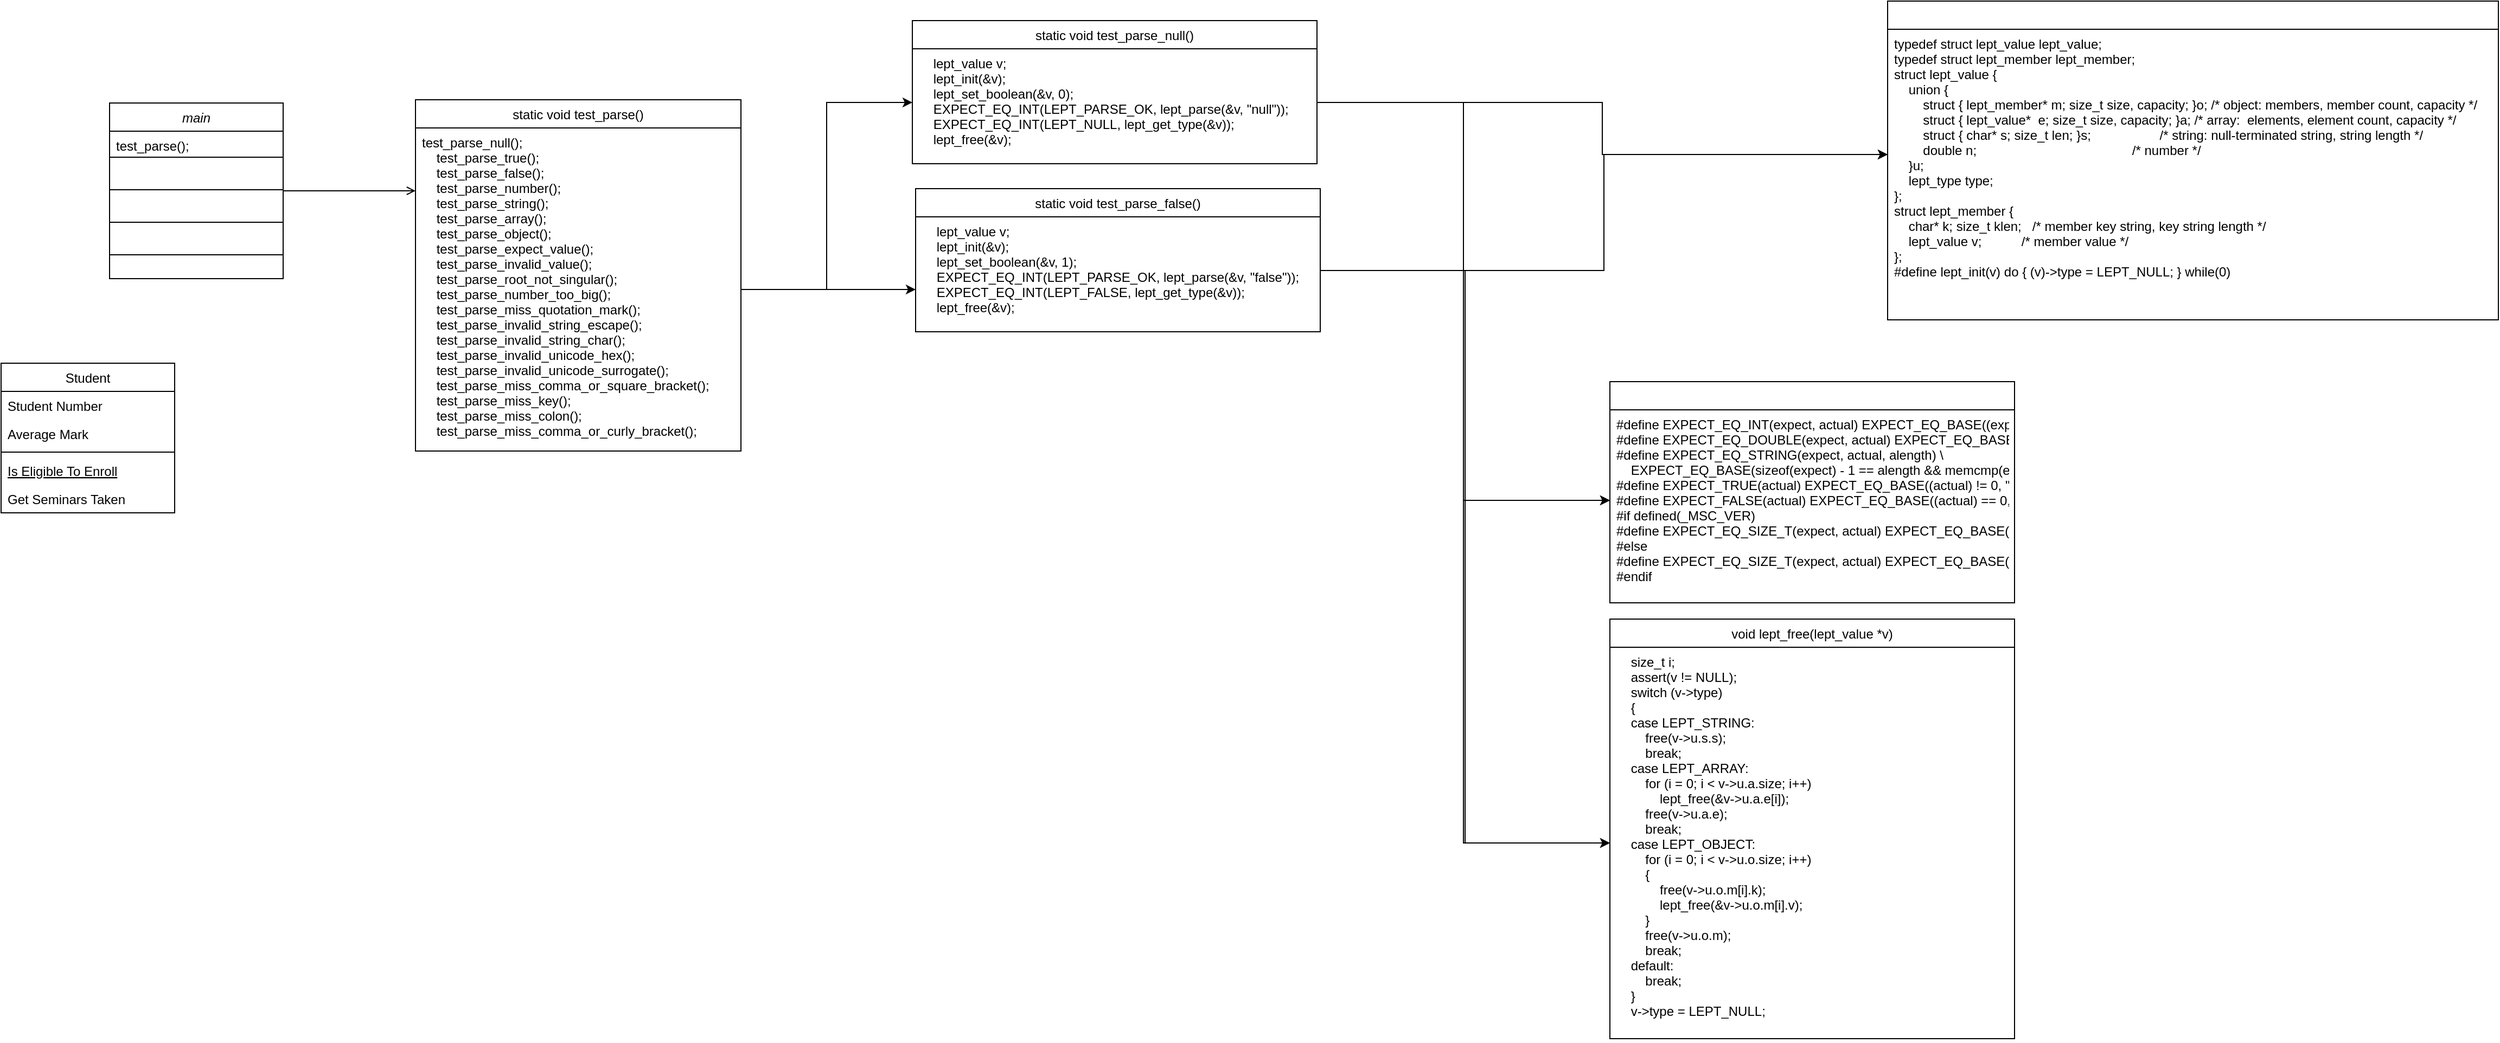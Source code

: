 <mxfile version="16.2.4" type="github">
  <diagram id="C5RBs43oDa-KdzZeNtuy" name="Page-1">
    <mxGraphModel dx="1022" dy="680" grid="0" gridSize="10" guides="1" tooltips="1" connect="1" arrows="1" fold="1" page="1" pageScale="1" pageWidth="827" pageHeight="1169" math="0" shadow="0">
      <root>
        <mxCell id="WIyWlLk6GJQsqaUBKTNV-0" />
        <mxCell id="WIyWlLk6GJQsqaUBKTNV-1" parent="WIyWlLk6GJQsqaUBKTNV-0" />
        <mxCell id="zkfFHV4jXpPFQw0GAbJ--0" value="main" style="swimlane;fontStyle=2;align=center;verticalAlign=top;childLayout=stackLayout;horizontal=1;startSize=26;horizontalStack=0;resizeParent=1;resizeLast=0;collapsible=1;marginBottom=0;rounded=0;shadow=0;strokeWidth=1;" parent="WIyWlLk6GJQsqaUBKTNV-1" vertex="1">
          <mxGeometry x="220" y="120" width="160" height="162" as="geometry">
            <mxRectangle x="230" y="140" width="160" height="26" as="alternateBounds" />
          </mxGeometry>
        </mxCell>
        <mxCell id="zkfFHV4jXpPFQw0GAbJ--2" value="test_parse();" style="text;align=left;verticalAlign=top;spacingLeft=4;spacingRight=4;overflow=hidden;rotatable=0;points=[[0,0.5],[1,0.5]];portConstraint=eastwest;rounded=0;shadow=0;html=0;" parent="zkfFHV4jXpPFQw0GAbJ--0" vertex="1">
          <mxGeometry y="26" width="160" height="24" as="geometry" />
        </mxCell>
        <mxCell id="sCHJDBj7X4OSug-iv9Cr-2" value="&#xa;&#xa;&#xa;" style="text;align=left;verticalAlign=top;spacingLeft=4;spacingRight=4;overflow=hidden;rotatable=0;points=[[0,0.5],[1,0.5]];portConstraint=eastwest;rounded=0;shadow=0;html=0;strokeColor=default;" vertex="1" parent="zkfFHV4jXpPFQw0GAbJ--0">
          <mxGeometry y="50" width="160" height="30" as="geometry" />
        </mxCell>
        <mxCell id="zkfFHV4jXpPFQw0GAbJ--3" value="&#xa;&#xa;&#xa;" style="text;align=left;verticalAlign=top;spacingLeft=4;spacingRight=4;overflow=hidden;rotatable=0;points=[[0,0.5],[1,0.5]];portConstraint=eastwest;rounded=0;shadow=0;html=0;strokeColor=default;" parent="zkfFHV4jXpPFQw0GAbJ--0" vertex="1">
          <mxGeometry y="80" width="160" height="30" as="geometry" />
        </mxCell>
        <mxCell id="sCHJDBj7X4OSug-iv9Cr-3" value="&#xa;&#xa;&#xa;" style="text;align=left;verticalAlign=top;spacingLeft=4;spacingRight=4;overflow=hidden;rotatable=0;points=[[0,0.5],[1,0.5]];portConstraint=eastwest;rounded=0;shadow=0;html=0;strokeColor=default;" vertex="1" parent="zkfFHV4jXpPFQw0GAbJ--0">
          <mxGeometry y="110" width="160" height="30" as="geometry" />
        </mxCell>
        <mxCell id="zkfFHV4jXpPFQw0GAbJ--6" value="Student" style="swimlane;fontStyle=0;align=center;verticalAlign=top;childLayout=stackLayout;horizontal=1;startSize=26;horizontalStack=0;resizeParent=1;resizeLast=0;collapsible=1;marginBottom=0;rounded=0;shadow=0;strokeWidth=1;" parent="WIyWlLk6GJQsqaUBKTNV-1" vertex="1">
          <mxGeometry x="120" y="360" width="160" height="138" as="geometry">
            <mxRectangle x="130" y="380" width="160" height="26" as="alternateBounds" />
          </mxGeometry>
        </mxCell>
        <mxCell id="zkfFHV4jXpPFQw0GAbJ--7" value="Student Number" style="text;align=left;verticalAlign=top;spacingLeft=4;spacingRight=4;overflow=hidden;rotatable=0;points=[[0,0.5],[1,0.5]];portConstraint=eastwest;" parent="zkfFHV4jXpPFQw0GAbJ--6" vertex="1">
          <mxGeometry y="26" width="160" height="26" as="geometry" />
        </mxCell>
        <mxCell id="zkfFHV4jXpPFQw0GAbJ--8" value="Average Mark" style="text;align=left;verticalAlign=top;spacingLeft=4;spacingRight=4;overflow=hidden;rotatable=0;points=[[0,0.5],[1,0.5]];portConstraint=eastwest;rounded=0;shadow=0;html=0;" parent="zkfFHV4jXpPFQw0GAbJ--6" vertex="1">
          <mxGeometry y="52" width="160" height="26" as="geometry" />
        </mxCell>
        <mxCell id="zkfFHV4jXpPFQw0GAbJ--9" value="" style="line;html=1;strokeWidth=1;align=left;verticalAlign=middle;spacingTop=-1;spacingLeft=3;spacingRight=3;rotatable=0;labelPosition=right;points=[];portConstraint=eastwest;" parent="zkfFHV4jXpPFQw0GAbJ--6" vertex="1">
          <mxGeometry y="78" width="160" height="8" as="geometry" />
        </mxCell>
        <mxCell id="zkfFHV4jXpPFQw0GAbJ--10" value="Is Eligible To Enroll" style="text;align=left;verticalAlign=top;spacingLeft=4;spacingRight=4;overflow=hidden;rotatable=0;points=[[0,0.5],[1,0.5]];portConstraint=eastwest;fontStyle=4" parent="zkfFHV4jXpPFQw0GAbJ--6" vertex="1">
          <mxGeometry y="86" width="160" height="26" as="geometry" />
        </mxCell>
        <mxCell id="zkfFHV4jXpPFQw0GAbJ--11" value="Get Seminars Taken" style="text;align=left;verticalAlign=top;spacingLeft=4;spacingRight=4;overflow=hidden;rotatable=0;points=[[0,0.5],[1,0.5]];portConstraint=eastwest;" parent="zkfFHV4jXpPFQw0GAbJ--6" vertex="1">
          <mxGeometry y="112" width="160" height="26" as="geometry" />
        </mxCell>
        <mxCell id="zkfFHV4jXpPFQw0GAbJ--17" value="static void test_parse()" style="swimlane;fontStyle=0;align=center;verticalAlign=top;childLayout=stackLayout;horizontal=1;startSize=26;horizontalStack=0;resizeParent=1;resizeLast=0;collapsible=1;marginBottom=0;rounded=0;shadow=0;strokeWidth=1;" parent="WIyWlLk6GJQsqaUBKTNV-1" vertex="1">
          <mxGeometry x="502" y="117" width="300" height="324" as="geometry">
            <mxRectangle x="550" y="140" width="160" height="26" as="alternateBounds" />
          </mxGeometry>
        </mxCell>
        <mxCell id="zkfFHV4jXpPFQw0GAbJ--18" value="test_parse_null();&#xa;    test_parse_true();&#xa;    test_parse_false();&#xa;    test_parse_number();&#xa;    test_parse_string();&#xa;    test_parse_array();&#xa;    test_parse_object();&#xa;    test_parse_expect_value();&#xa;    test_parse_invalid_value();&#xa;    test_parse_root_not_singular();&#xa;    test_parse_number_too_big();&#xa;    test_parse_miss_quotation_mark();&#xa;    test_parse_invalid_string_escape();&#xa;    test_parse_invalid_string_char();&#xa;    test_parse_invalid_unicode_hex();&#xa;    test_parse_invalid_unicode_surrogate();&#xa;    test_parse_miss_comma_or_square_bracket();&#xa;    test_parse_miss_key();&#xa;    test_parse_miss_colon();&#xa;    test_parse_miss_comma_or_curly_bracket();" style="text;align=left;verticalAlign=top;spacingLeft=4;spacingRight=4;overflow=hidden;rotatable=0;points=[[0,0.5],[1,0.5]];portConstraint=eastwest;" parent="zkfFHV4jXpPFQw0GAbJ--17" vertex="1">
          <mxGeometry y="26" width="300" height="298" as="geometry" />
        </mxCell>
        <mxCell id="zkfFHV4jXpPFQw0GAbJ--26" value="" style="endArrow=open;shadow=0;strokeWidth=1;rounded=0;endFill=1;edgeStyle=elbowEdgeStyle;elbow=vertical;" parent="WIyWlLk6GJQsqaUBKTNV-1" source="zkfFHV4jXpPFQw0GAbJ--0" target="zkfFHV4jXpPFQw0GAbJ--17" edge="1">
          <mxGeometry x="0.5" y="41" relative="1" as="geometry">
            <mxPoint x="380" y="192" as="sourcePoint" />
            <mxPoint x="540" y="192" as="targetPoint" />
            <mxPoint x="-40" y="32" as="offset" />
          </mxGeometry>
        </mxCell>
        <mxCell id="sCHJDBj7X4OSug-iv9Cr-4" value="static void test_parse_null()" style="swimlane;fontStyle=0;align=center;verticalAlign=top;childLayout=stackLayout;horizontal=1;startSize=26;horizontalStack=0;resizeParent=1;resizeLast=0;collapsible=1;marginBottom=0;rounded=0;shadow=0;strokeWidth=1;" vertex="1" parent="WIyWlLk6GJQsqaUBKTNV-1">
          <mxGeometry x="960" y="44" width="373" height="132" as="geometry">
            <mxRectangle x="550" y="140" width="160" height="26" as="alternateBounds" />
          </mxGeometry>
        </mxCell>
        <mxCell id="sCHJDBj7X4OSug-iv9Cr-5" value="    lept_value v;&#xa;    lept_init(&amp;v);&#xa;    lept_set_boolean(&amp;v, 0);&#xa;    EXPECT_EQ_INT(LEPT_PARSE_OK, lept_parse(&amp;v, &quot;null&quot;));&#xa;    EXPECT_EQ_INT(LEPT_NULL, lept_get_type(&amp;v));&#xa;    lept_free(&amp;v);" style="text;align=left;verticalAlign=top;spacingLeft=4;spacingRight=4;overflow=hidden;rotatable=0;points=[[0,0.5],[1,0.5]];portConstraint=eastwest;" vertex="1" parent="sCHJDBj7X4OSug-iv9Cr-4">
          <mxGeometry y="26" width="373" height="99" as="geometry" />
        </mxCell>
        <mxCell id="sCHJDBj7X4OSug-iv9Cr-6" value="static void test_parse_false()" style="swimlane;fontStyle=0;align=center;verticalAlign=top;childLayout=stackLayout;horizontal=1;startSize=26;horizontalStack=0;resizeParent=1;resizeLast=0;collapsible=1;marginBottom=0;rounded=0;shadow=0;strokeWidth=1;" vertex="1" parent="WIyWlLk6GJQsqaUBKTNV-1">
          <mxGeometry x="963" y="199" width="373" height="132" as="geometry">
            <mxRectangle x="550" y="140" width="160" height="26" as="alternateBounds" />
          </mxGeometry>
        </mxCell>
        <mxCell id="sCHJDBj7X4OSug-iv9Cr-7" value="    lept_value v;&#xa;    lept_init(&amp;v);&#xa;    lept_set_boolean(&amp;v, 1);&#xa;    EXPECT_EQ_INT(LEPT_PARSE_OK, lept_parse(&amp;v, &quot;false&quot;));&#xa;    EXPECT_EQ_INT(LEPT_FALSE, lept_get_type(&amp;v));&#xa;    lept_free(&amp;v);" style="text;align=left;verticalAlign=top;spacingLeft=4;spacingRight=4;overflow=hidden;rotatable=0;points=[[0,0.5],[1,0.5]];portConstraint=eastwest;" vertex="1" parent="sCHJDBj7X4OSug-iv9Cr-6">
          <mxGeometry y="26" width="373" height="99" as="geometry" />
        </mxCell>
        <mxCell id="sCHJDBj7X4OSug-iv9Cr-8" value="" style="swimlane;fontStyle=0;align=center;verticalAlign=top;childLayout=stackLayout;horizontal=1;startSize=26;horizontalStack=0;resizeParent=1;resizeLast=0;collapsible=1;marginBottom=0;rounded=0;shadow=0;strokeWidth=1;" vertex="1" parent="WIyWlLk6GJQsqaUBKTNV-1">
          <mxGeometry x="1859" y="26" width="563" height="294" as="geometry">
            <mxRectangle x="550" y="140" width="160" height="26" as="alternateBounds" />
          </mxGeometry>
        </mxCell>
        <mxCell id="sCHJDBj7X4OSug-iv9Cr-9" value="typedef struct lept_value lept_value;&#xa;typedef struct lept_member lept_member;&#xa;struct lept_value {&#xa;    union {&#xa;        struct { lept_member* m; size_t size, capacity; }o; /* object: members, member count, capacity */&#xa;        struct { lept_value*  e; size_t size, capacity; }a; /* array:  elements, element count, capacity */&#xa;        struct { char* s; size_t len; }s;                   /* string: null-terminated string, string length */&#xa;        double n;                                           /* number */&#xa;    }u;&#xa;    lept_type type;&#xa;};&#xa;struct lept_member {&#xa;    char* k; size_t klen;   /* member key string, key string length */&#xa;    lept_value v;           /* member value */&#xa;};&#xa;#define lept_init(v) do { (v)-&gt;type = LEPT_NULL; } while(0)" style="text;align=left;verticalAlign=top;spacingLeft=4;spacingRight=4;overflow=hidden;rotatable=0;points=[[0,0.5],[1,0.5]];portConstraint=eastwest;" vertex="1" parent="sCHJDBj7X4OSug-iv9Cr-8">
          <mxGeometry y="26" width="563" height="231" as="geometry" />
        </mxCell>
        <mxCell id="sCHJDBj7X4OSug-iv9Cr-11" style="edgeStyle=orthogonalEdgeStyle;rounded=0;orthogonalLoop=1;jettySize=auto;html=1;exitX=1;exitY=0.5;exitDx=0;exitDy=0;" edge="1" parent="WIyWlLk6GJQsqaUBKTNV-1" source="zkfFHV4jXpPFQw0GAbJ--18" target="sCHJDBj7X4OSug-iv9Cr-5">
          <mxGeometry relative="1" as="geometry" />
        </mxCell>
        <mxCell id="sCHJDBj7X4OSug-iv9Cr-13" style="edgeStyle=orthogonalEdgeStyle;rounded=0;orthogonalLoop=1;jettySize=auto;html=1;exitX=1;exitY=0.5;exitDx=0;exitDy=0;" edge="1" parent="WIyWlLk6GJQsqaUBKTNV-1" source="zkfFHV4jXpPFQw0GAbJ--18">
          <mxGeometry relative="1" as="geometry">
            <mxPoint x="963" y="292" as="targetPoint" />
          </mxGeometry>
        </mxCell>
        <mxCell id="sCHJDBj7X4OSug-iv9Cr-16" value="" style="edgeStyle=orthogonalEdgeStyle;rounded=0;orthogonalLoop=1;jettySize=auto;html=1;" edge="1" parent="WIyWlLk6GJQsqaUBKTNV-1" source="sCHJDBj7X4OSug-iv9Cr-5" target="sCHJDBj7X4OSug-iv9Cr-9">
          <mxGeometry relative="1" as="geometry" />
        </mxCell>
        <mxCell id="sCHJDBj7X4OSug-iv9Cr-17" value="void lept_free(lept_value *v)" style="swimlane;fontStyle=0;align=center;verticalAlign=top;childLayout=stackLayout;horizontal=1;startSize=26;horizontalStack=0;resizeParent=1;resizeLast=0;collapsible=1;marginBottom=0;rounded=0;shadow=0;strokeWidth=1;" vertex="1" parent="WIyWlLk6GJQsqaUBKTNV-1">
          <mxGeometry x="1603" y="596" width="373" height="387" as="geometry">
            <mxRectangle x="550" y="140" width="160" height="26" as="alternateBounds" />
          </mxGeometry>
        </mxCell>
        <mxCell id="sCHJDBj7X4OSug-iv9Cr-18" value="    size_t i;&#xa;    assert(v != NULL);&#xa;    switch (v-&gt;type)&#xa;    {&#xa;    case LEPT_STRING:&#xa;        free(v-&gt;u.s.s);&#xa;        break;&#xa;    case LEPT_ARRAY:&#xa;        for (i = 0; i &lt; v-&gt;u.a.size; i++)&#xa;            lept_free(&amp;v-&gt;u.a.e[i]);&#xa;        free(v-&gt;u.a.e);&#xa;        break;&#xa;    case LEPT_OBJECT:&#xa;        for (i = 0; i &lt; v-&gt;u.o.size; i++)&#xa;        {&#xa;            free(v-&gt;u.o.m[i].k);&#xa;            lept_free(&amp;v-&gt;u.o.m[i].v);&#xa;        }&#xa;        free(v-&gt;u.o.m);&#xa;        break;&#xa;    default:&#xa;        break;&#xa;    }&#xa;    v-&gt;type = LEPT_NULL;" style="text;align=left;verticalAlign=top;spacingLeft=4;spacingRight=4;overflow=hidden;rotatable=0;points=[[0,0.5],[1,0.5]];portConstraint=eastwest;" vertex="1" parent="sCHJDBj7X4OSug-iv9Cr-17">
          <mxGeometry y="26" width="373" height="361" as="geometry" />
        </mxCell>
        <mxCell id="sCHJDBj7X4OSug-iv9Cr-19" style="edgeStyle=orthogonalEdgeStyle;rounded=0;orthogonalLoop=1;jettySize=auto;html=1;exitX=1;exitY=0.5;exitDx=0;exitDy=0;entryX=0;entryY=0.5;entryDx=0;entryDy=0;" edge="1" parent="WIyWlLk6GJQsqaUBKTNV-1" source="sCHJDBj7X4OSug-iv9Cr-5" target="sCHJDBj7X4OSug-iv9Cr-18">
          <mxGeometry relative="1" as="geometry" />
        </mxCell>
        <mxCell id="sCHJDBj7X4OSug-iv9Cr-20" value="" style="swimlane;fontStyle=0;align=center;verticalAlign=top;childLayout=stackLayout;horizontal=1;startSize=26;horizontalStack=0;resizeParent=1;resizeLast=0;collapsible=1;marginBottom=0;rounded=0;shadow=0;strokeWidth=1;" vertex="1" parent="WIyWlLk6GJQsqaUBKTNV-1">
          <mxGeometry x="1603" y="377" width="373" height="204" as="geometry">
            <mxRectangle x="550" y="140" width="160" height="26" as="alternateBounds" />
          </mxGeometry>
        </mxCell>
        <mxCell id="sCHJDBj7X4OSug-iv9Cr-21" value="#define EXPECT_EQ_INT(expect, actual) EXPECT_EQ_BASE((expect) == (actual), expect, actual, &quot;%d&quot;)&#xa;#define EXPECT_EQ_DOUBLE(expect, actual) EXPECT_EQ_BASE((expect) == (actual), expect, actual, &quot;%.17g&quot;)&#xa;#define EXPECT_EQ_STRING(expect, actual, alength) \&#xa;    EXPECT_EQ_BASE(sizeof(expect) - 1 == alength &amp;&amp; memcmp(expect, actual, alength + 1) == 0, expect, actual, &quot;%s&quot;)&#xa;#define EXPECT_TRUE(actual) EXPECT_EQ_BASE((actual) != 0, &quot;true&quot;, &quot;false&quot;, &quot;%s&quot;)&#xa;#define EXPECT_FALSE(actual) EXPECT_EQ_BASE((actual) == 0, &quot;false&quot;, &quot;true&quot;, &quot;%s&quot;)&#xa;#if defined(_MSC_VER)&#xa;#define EXPECT_EQ_SIZE_T(expect, actual) EXPECT_EQ_BASE((expect) == (actual), (size_t)expect, (size_t)actual, &quot;%Iu&quot;)&#xa;#else&#xa;#define EXPECT_EQ_SIZE_T(expect, actual) EXPECT_EQ_BASE((expect) == (actual), (size_t)expect, (size_t)actual, &quot;%zu&quot;)&#xa;#endif" style="text;align=left;verticalAlign=top;spacingLeft=4;spacingRight=4;overflow=hidden;rotatable=0;points=[[0,0.5],[1,0.5]];portConstraint=eastwest;" vertex="1" parent="sCHJDBj7X4OSug-iv9Cr-20">
          <mxGeometry y="26" width="373" height="167" as="geometry" />
        </mxCell>
        <mxCell id="sCHJDBj7X4OSug-iv9Cr-22" style="edgeStyle=orthogonalEdgeStyle;rounded=0;orthogonalLoop=1;jettySize=auto;html=1;exitX=1;exitY=0.5;exitDx=0;exitDy=0;entryX=0;entryY=0.5;entryDx=0;entryDy=0;" edge="1" parent="WIyWlLk6GJQsqaUBKTNV-1" source="sCHJDBj7X4OSug-iv9Cr-5" target="sCHJDBj7X4OSug-iv9Cr-21">
          <mxGeometry relative="1" as="geometry">
            <mxPoint x="1593" y="479" as="targetPoint" />
          </mxGeometry>
        </mxCell>
        <mxCell id="sCHJDBj7X4OSug-iv9Cr-23" style="edgeStyle=orthogonalEdgeStyle;rounded=0;orthogonalLoop=1;jettySize=auto;html=1;exitX=1;exitY=0.5;exitDx=0;exitDy=0;entryX=0;entryY=0.5;entryDx=0;entryDy=0;" edge="1" parent="WIyWlLk6GJQsqaUBKTNV-1" source="sCHJDBj7X4OSug-iv9Cr-7" target="sCHJDBj7X4OSug-iv9Cr-21">
          <mxGeometry relative="1" as="geometry" />
        </mxCell>
        <mxCell id="sCHJDBj7X4OSug-iv9Cr-24" style="edgeStyle=orthogonalEdgeStyle;rounded=0;orthogonalLoop=1;jettySize=auto;html=1;exitX=1;exitY=0.5;exitDx=0;exitDy=0;entryX=0;entryY=0.5;entryDx=0;entryDy=0;" edge="1" parent="WIyWlLk6GJQsqaUBKTNV-1" source="sCHJDBj7X4OSug-iv9Cr-7" target="sCHJDBj7X4OSug-iv9Cr-9">
          <mxGeometry relative="1" as="geometry" />
        </mxCell>
        <mxCell id="sCHJDBj7X4OSug-iv9Cr-25" style="edgeStyle=orthogonalEdgeStyle;rounded=0;orthogonalLoop=1;jettySize=auto;html=1;exitX=1;exitY=0.5;exitDx=0;exitDy=0;entryX=0;entryY=0.5;entryDx=0;entryDy=0;" edge="1" parent="WIyWlLk6GJQsqaUBKTNV-1" source="sCHJDBj7X4OSug-iv9Cr-7" target="sCHJDBj7X4OSug-iv9Cr-18">
          <mxGeometry relative="1" as="geometry" />
        </mxCell>
      </root>
    </mxGraphModel>
  </diagram>
</mxfile>

